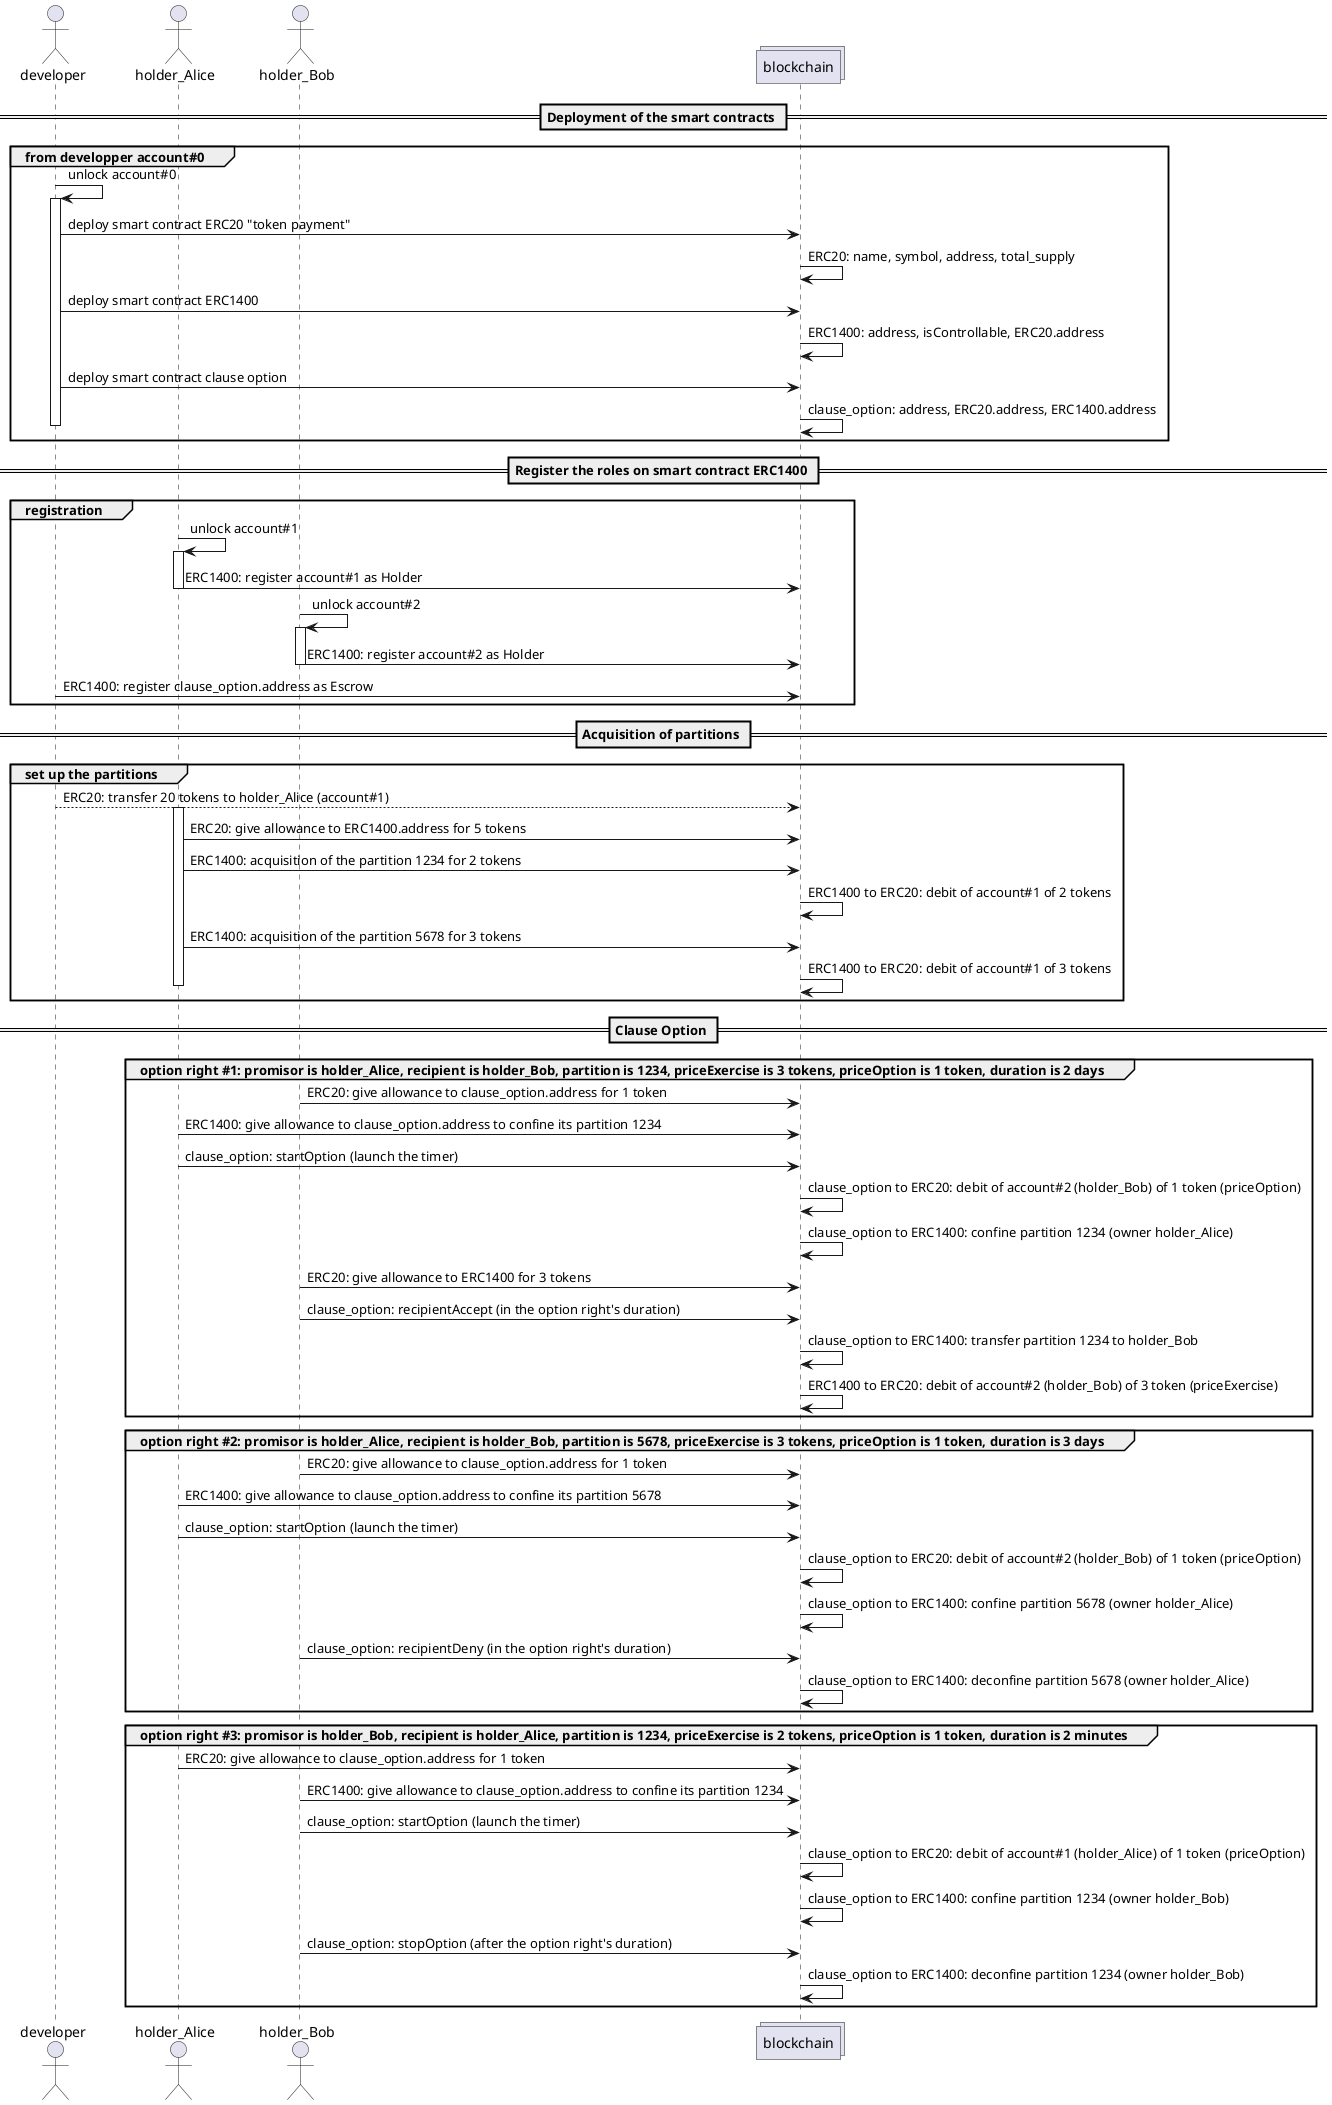 @startuml

actor developer
actor holder_Alice
actor holder_Bob
collections blockchain

== Deployment of the smart contracts ==

group from developper account#0
developer -> developer : unlock account#0
activate developer
developer -> blockchain : deploy smart contract ERC20 "token payment"
blockchain -> blockchain : ERC20: name, symbol, address, total_supply
developer -> blockchain : deploy smart contract ERC1400
blockchain -> blockchain : ERC1400: address, isControllable, ERC20.address
developer -> blockchain : deploy smart contract clause option
blockchain -> blockchain : clause_option: address, ERC20.address, ERC1400.address
deactivate developer
end

== Register the roles on smart contract ERC1400 ==

group registration

holder_Alice -> holder_Alice : unlock account#1
activate holder_Alice
holder_Alice -> blockchain : ERC1400: register account#1 as Holder
deactivate holder_Alice

holder_Bob -> holder_Bob : unlock account#2
activate holder_Bob
holder_Bob -> blockchain : ERC1400: register account#2 as Holder
deactivate holder_Bob

developer -> blockchain : ERC1400: register clause_option.address as Escrow

end

== Acquisition of partitions ==

group set up the partitions
developer --> blockchain : ERC20: transfer 20 tokens to holder_Alice (account#1)

activate holder_Alice
holder_Alice -> blockchain : ERC20: give allowance to ERC1400.address for 5 tokens 
holder_Alice -> blockchain : ERC1400: acquisition of the partition 1234 for 2 tokens
blockchain -> blockchain : ERC1400 to ERC20: debit of account#1 of 2 tokens
holder_Alice -> blockchain : ERC1400: acquisition of the partition 5678 for 3 tokens
blockchain -> blockchain : ERC1400 to ERC20: debit of account#1 of 3 tokens
deactivate holder_Alice
end

== Clause Option ==

group option right #1: promisor is holder_Alice, recipient is holder_Bob, partition is 1234, priceExercise is 3 tokens, priceOption is 1 token, duration is 2 days
holder_Bob -> blockchain : ERC20: give allowance to clause_option.address for 1 token
holder_Alice -> blockchain : ERC1400: give allowance to clause_option.address to confine its partition 1234

holder_Alice -> blockchain : clause_option: startOption (launch the timer)
blockchain -> blockchain : clause_option to ERC20: debit of account#2 (holder_Bob) of 1 token (priceOption)
blockchain -> blockchain : clause_option to ERC1400: confine partition 1234 (owner holder_Alice)

holder_Bob -> blockchain : ERC20: give allowance to ERC1400 for 3 tokens 
holder_Bob -> blockchain : clause_option: recipientAccept (in the option right's duration)
blockchain -> blockchain : clause_option to ERC1400: transfer partition 1234 to holder_Bob
blockchain -> blockchain : ERC1400 to ERC20: debit of account#2 (holder_Bob) of 3 token (priceExercise)
end

group option right #2: promisor is holder_Alice, recipient is holder_Bob, partition is 5678, priceExercise is 3 tokens, priceOption is 1 token, duration is 3 days
holder_Bob -> blockchain : ERC20: give allowance to clause_option.address for 1 token
holder_Alice -> blockchain : ERC1400: give allowance to clause_option.address to confine its partition 5678

holder_Alice -> blockchain : clause_option: startOption (launch the timer)
blockchain -> blockchain : clause_option to ERC20: debit of account#2 (holder_Bob) of 1 token (priceOption)
blockchain -> blockchain : clause_option to ERC1400: confine partition 5678 (owner holder_Alice)

holder_Bob -> blockchain : clause_option: recipientDeny (in the option right's duration)
blockchain -> blockchain : clause_option to ERC1400: deconfine partition 5678 (owner holder_Alice)
end

group option right #3: promisor is holder_Bob, recipient is holder_Alice, partition is 1234, priceExercise is 2 tokens, priceOption is 1 token, duration is 2 minutes
holder_Alice -> blockchain : ERC20: give allowance to clause_option.address for 1 token
holder_Bob -> blockchain : ERC1400: give allowance to clause_option.address to confine its partition 1234

holder_Bob -> blockchain : clause_option: startOption (launch the timer)
blockchain -> blockchain : clause_option to ERC20: debit of account#1 (holder_Alice) of 1 token (priceOption)
blockchain -> blockchain : clause_option to ERC1400: confine partition 1234 (owner holder_Bob)

holder_Bob -> blockchain : clause_option: stopOption (after the option right's duration)
blockchain -> blockchain : clause_option to ERC1400: deconfine partition 1234 (owner holder_Bob)
end

@enduml
